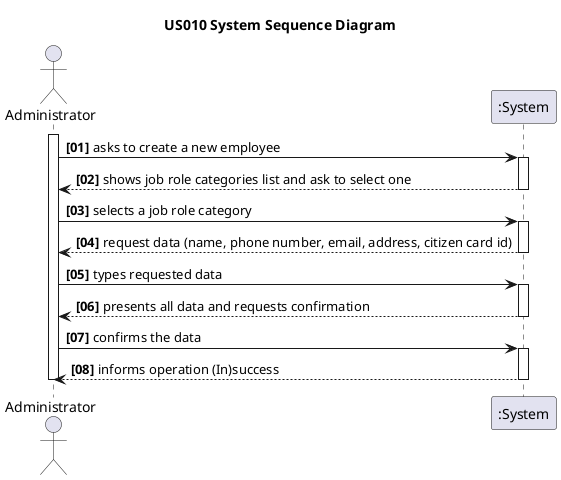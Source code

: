 @startuml
'https://plantuml.com/sequence-diagram

title US010 System Sequence Diagram

autonumber "<b>[00]"

actor Administrator

activate Administrator

Administrator -> ":System": asks to create a new employee
activate ":System"
Administrator <-- ":System": shows job role categories list and ask to select one
deactivate ":System"

Administrator -> ":System": selects a job role category
activate ":System"
Administrator <-- ":System": request data (name, phone number, email, address, citizen card id)
deactivate ":System"

Administrator -> ":System":  types requested data
activate ":System"
Administrator <-- ":System": presents all data and requests confirmation
deactivate ":System"

Administrator -> ":System": confirms the data
activate ":System"
Administrator <-- ":System": informs operation (In)success
deactivate ":System"

deactivate Administrator

@enduml